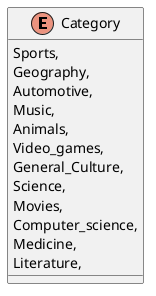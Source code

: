 @startuml
enum Category {
    Sports,
    Geography,
    Automotive,
    Music,
    Animals,
    Video_games,
    General_Culture,
    Science,
    Movies,
    Computer_science,
    Medicine,
    Literature,
}
@enduml
